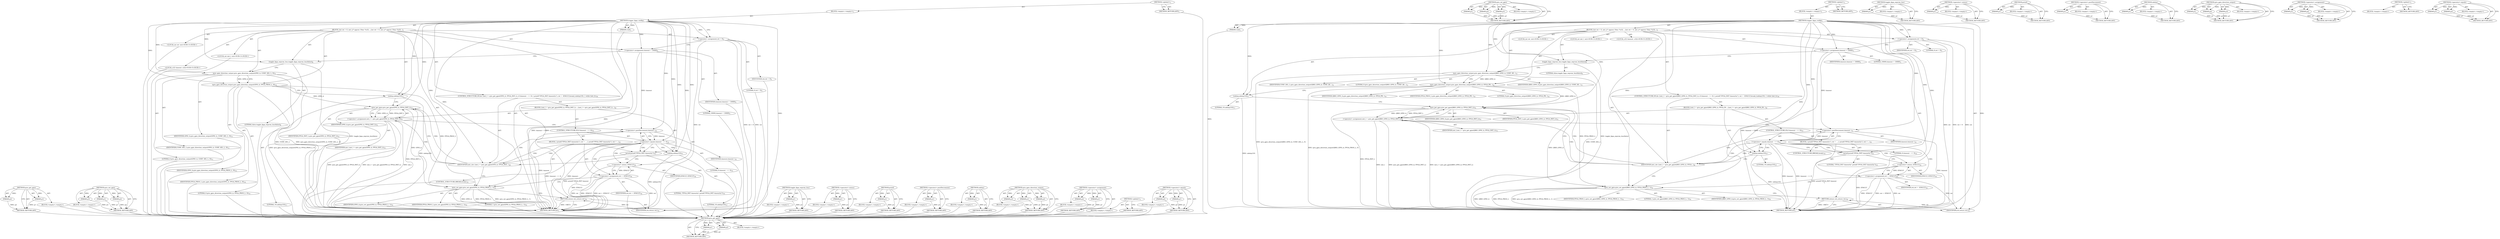 digraph "&lt;operator&gt;.equals" {
vulnerable_103 [label=<(METHOD,qrio_get_gpio)>];
vulnerable_104 [label=<(PARAM,p1)>];
vulnerable_105 [label=<(PARAM,p2)>];
vulnerable_106 [label=<(BLOCK,&lt;empty&gt;,&lt;empty&gt;)>];
vulnerable_107 [label=<(METHOD_RETURN,ANY)>];
vulnerable_125 [label=<(METHOD,qrio_set_gpio)>];
vulnerable_126 [label=<(PARAM,p1)>];
vulnerable_127 [label=<(PARAM,p2)>];
vulnerable_128 [label=<(PARAM,p3)>];
vulnerable_129 [label=<(BLOCK,&lt;empty&gt;,&lt;empty&gt;)>];
vulnerable_130 [label=<(METHOD_RETURN,ANY)>];
vulnerable_6 [label=<(METHOD,&lt;global&gt;)<SUB>1</SUB>>];
vulnerable_7 [label=<(BLOCK,&lt;empty&gt;,&lt;empty&gt;)<SUB>1</SUB>>];
vulnerable_8 [label=<(METHOD,trigger_fpga_config)<SUB>1</SUB>>];
vulnerable_9 [label=<(PARAM,void)<SUB>1</SUB>>];
vulnerable_10 [label=<(BLOCK,{
	int ret = 0, init_l;
	/* approx 10ms */
	u32...,{
	int ret = 0, init_l;
	/* approx 10ms */
	u32...)<SUB>2</SUB>>];
vulnerable_11 [label="<(LOCAL,int ret: int)<SUB>3</SUB>>"];
vulnerable_12 [label="<(LOCAL,int init_l: int)<SUB>3</SUB>>"];
vulnerable_13 [label=<(&lt;operator&gt;.assignment,ret = 0)<SUB>3</SUB>>];
vulnerable_14 [label=<(IDENTIFIER,ret,ret = 0)<SUB>3</SUB>>];
vulnerable_15 [label=<(LITERAL,0,ret = 0)<SUB>3</SUB>>];
vulnerable_16 [label="<(LOCAL,u32 timeout: u32)<SUB>5</SUB>>"];
vulnerable_17 [label=<(&lt;operator&gt;.assignment,timeout = 10000)<SUB>5</SUB>>];
vulnerable_18 [label=<(IDENTIFIER,timeout,timeout = 10000)<SUB>5</SUB>>];
vulnerable_19 [label=<(LITERAL,10000,timeout = 10000)<SUB>5</SUB>>];
vulnerable_20 [label=<(toggle_fpga_eeprom_bus,toggle_fpga_eeprom_bus(false))<SUB>8</SUB>>];
vulnerable_21 [label=<(LITERAL,false,toggle_fpga_eeprom_bus(false))<SUB>8</SUB>>];
vulnerable_22 [label=<(qrio_gpio_direction_output,qrio_gpio_direction_output(GPIO_A, CONF_SEL_L, 0))<SUB>11</SUB>>];
vulnerable_23 [label=<(IDENTIFIER,GPIO_A,qrio_gpio_direction_output(GPIO_A, CONF_SEL_L, 0))<SUB>11</SUB>>];
vulnerable_24 [label=<(IDENTIFIER,CONF_SEL_L,qrio_gpio_direction_output(GPIO_A, CONF_SEL_L, 0))<SUB>11</SUB>>];
vulnerable_25 [label=<(LITERAL,0,qrio_gpio_direction_output(GPIO_A, CONF_SEL_L, 0))<SUB>11</SUB>>];
vulnerable_26 [label=<(qrio_gpio_direction_output,qrio_gpio_direction_output(GPIO_A, FPGA_PROG_L, 0))<SUB>14</SUB>>];
vulnerable_27 [label=<(IDENTIFIER,GPIO_A,qrio_gpio_direction_output(GPIO_A, FPGA_PROG_L, 0))<SUB>14</SUB>>];
vulnerable_28 [label=<(IDENTIFIER,FPGA_PROG_L,qrio_gpio_direction_output(GPIO_A, FPGA_PROG_L, 0))<SUB>14</SUB>>];
vulnerable_29 [label=<(LITERAL,0,qrio_gpio_direction_output(GPIO_A, FPGA_PROG_L, 0))<SUB>14</SUB>>];
vulnerable_30 [label=<(udelay,udelay(10))<SUB>17</SUB>>];
vulnerable_31 [label=<(LITERAL,10,udelay(10))<SUB>17</SUB>>];
vulnerable_32 [label=<(CONTROL_STRUCTURE,DO,do {
		init_l = qrio_get_gpio(GPIO_A, FPGA_INIT_L);
 		if (timeout-- == 0) {
 			printf(&quot;FPGA_INIT timeout\n&quot;);
 			ret = -EFAULT;
			break;
		}
		udelay(10);
 	} while (init_l);)<SUB>20</SUB>>];
vulnerable_33 [label=<(BLOCK,{
		init_l = qrio_get_gpio(GPIO_A, FPGA_INIT_L)...,{
		init_l = qrio_get_gpio(GPIO_A, FPGA_INIT_L)...)<SUB>20</SUB>>];
vulnerable_34 [label=<(&lt;operator&gt;.assignment,init_l = qrio_get_gpio(GPIO_A, FPGA_INIT_L))<SUB>21</SUB>>];
vulnerable_35 [label=<(IDENTIFIER,init_l,init_l = qrio_get_gpio(GPIO_A, FPGA_INIT_L))<SUB>21</SUB>>];
vulnerable_36 [label=<(qrio_get_gpio,qrio_get_gpio(GPIO_A, FPGA_INIT_L))<SUB>21</SUB>>];
vulnerable_37 [label=<(IDENTIFIER,GPIO_A,qrio_get_gpio(GPIO_A, FPGA_INIT_L))<SUB>21</SUB>>];
vulnerable_38 [label=<(IDENTIFIER,FPGA_INIT_L,qrio_get_gpio(GPIO_A, FPGA_INIT_L))<SUB>21</SUB>>];
vulnerable_39 [label=<(CONTROL_STRUCTURE,IF,if (timeout-- == 0))<SUB>22</SUB>>];
vulnerable_40 [label=<(&lt;operator&gt;.equals,timeout-- == 0)<SUB>22</SUB>>];
vulnerable_41 [label=<(&lt;operator&gt;.postDecrement,timeout--)<SUB>22</SUB>>];
vulnerable_42 [label=<(IDENTIFIER,timeout,timeout--)<SUB>22</SUB>>];
vulnerable_43 [label=<(LITERAL,0,timeout-- == 0)<SUB>22</SUB>>];
vulnerable_44 [label=<(BLOCK,{
 			printf(&quot;FPGA_INIT timeout\n&quot;);
 			ret = ...,{
 			printf(&quot;FPGA_INIT timeout\n&quot;);
 			ret = ...)<SUB>22</SUB>>];
vulnerable_45 [label=<(printf,printf(&quot;FPGA_INIT timeout\n&quot;))<SUB>23</SUB>>];
vulnerable_46 [label=<(LITERAL,&quot;FPGA_INIT timeout\n&quot;,printf(&quot;FPGA_INIT timeout\n&quot;))<SUB>23</SUB>>];
vulnerable_47 [label=<(&lt;operator&gt;.assignment,ret = -EFAULT)<SUB>24</SUB>>];
vulnerable_48 [label=<(IDENTIFIER,ret,ret = -EFAULT)<SUB>24</SUB>>];
vulnerable_49 [label=<(&lt;operator&gt;.minus,-EFAULT)<SUB>24</SUB>>];
vulnerable_50 [label=<(IDENTIFIER,EFAULT,-EFAULT)<SUB>24</SUB>>];
vulnerable_51 [label=<(CONTROL_STRUCTURE,BREAK,break;)<SUB>25</SUB>>];
vulnerable_52 [label=<(udelay,udelay(10))<SUB>27</SUB>>];
vulnerable_53 [label=<(LITERAL,10,udelay(10))<SUB>27</SUB>>];
vulnerable_54 [label=<(IDENTIFIER,init_l,do {
		init_l = qrio_get_gpio(GPIO_A, FPGA_INIT...)<SUB>28</SUB>>];
vulnerable_55 [label=<(qrio_set_gpio,qrio_set_gpio(GPIO_A, FPGA_PROG_L, 1))<SUB>31</SUB>>];
vulnerable_56 [label=<(IDENTIFIER,GPIO_A,qrio_set_gpio(GPIO_A, FPGA_PROG_L, 1))<SUB>31</SUB>>];
vulnerable_57 [label=<(IDENTIFIER,FPGA_PROG_L,qrio_set_gpio(GPIO_A, FPGA_PROG_L, 1))<SUB>31</SUB>>];
vulnerable_58 [label=<(LITERAL,1,qrio_set_gpio(GPIO_A, FPGA_PROG_L, 1))<SUB>31</SUB>>];
vulnerable_59 [label=<(RETURN,return ret;,return ret;)<SUB>33</SUB>>];
vulnerable_60 [label=<(IDENTIFIER,ret,return ret;)<SUB>33</SUB>>];
vulnerable_61 [label=<(METHOD_RETURN,int)<SUB>1</SUB>>];
vulnerable_63 [label=<(METHOD_RETURN,ANY)<SUB>1</SUB>>];
vulnerable_89 [label=<(METHOD,toggle_fpga_eeprom_bus)>];
vulnerable_90 [label=<(PARAM,p1)>];
vulnerable_91 [label=<(BLOCK,&lt;empty&gt;,&lt;empty&gt;)>];
vulnerable_92 [label=<(METHOD_RETURN,ANY)>];
vulnerable_121 [label=<(METHOD,&lt;operator&gt;.minus)>];
vulnerable_122 [label=<(PARAM,p1)>];
vulnerable_123 [label=<(BLOCK,&lt;empty&gt;,&lt;empty&gt;)>];
vulnerable_124 [label=<(METHOD_RETURN,ANY)>];
vulnerable_117 [label=<(METHOD,printf)>];
vulnerable_118 [label=<(PARAM,p1)>];
vulnerable_119 [label=<(BLOCK,&lt;empty&gt;,&lt;empty&gt;)>];
vulnerable_120 [label=<(METHOD_RETURN,ANY)>];
vulnerable_113 [label=<(METHOD,&lt;operator&gt;.postDecrement)>];
vulnerable_114 [label=<(PARAM,p1)>];
vulnerable_115 [label=<(BLOCK,&lt;empty&gt;,&lt;empty&gt;)>];
vulnerable_116 [label=<(METHOD_RETURN,ANY)>];
vulnerable_99 [label=<(METHOD,udelay)>];
vulnerable_100 [label=<(PARAM,p1)>];
vulnerable_101 [label=<(BLOCK,&lt;empty&gt;,&lt;empty&gt;)>];
vulnerable_102 [label=<(METHOD_RETURN,ANY)>];
vulnerable_93 [label=<(METHOD,qrio_gpio_direction_output)>];
vulnerable_94 [label=<(PARAM,p1)>];
vulnerable_95 [label=<(PARAM,p2)>];
vulnerable_96 [label=<(PARAM,p3)>];
vulnerable_97 [label=<(BLOCK,&lt;empty&gt;,&lt;empty&gt;)>];
vulnerable_98 [label=<(METHOD_RETURN,ANY)>];
vulnerable_84 [label=<(METHOD,&lt;operator&gt;.assignment)>];
vulnerable_85 [label=<(PARAM,p1)>];
vulnerable_86 [label=<(PARAM,p2)>];
vulnerable_87 [label=<(BLOCK,&lt;empty&gt;,&lt;empty&gt;)>];
vulnerable_88 [label=<(METHOD_RETURN,ANY)>];
vulnerable_78 [label=<(METHOD,&lt;global&gt;)<SUB>1</SUB>>];
vulnerable_79 [label=<(BLOCK,&lt;empty&gt;,&lt;empty&gt;)>];
vulnerable_80 [label=<(METHOD_RETURN,ANY)>];
vulnerable_108 [label=<(METHOD,&lt;operator&gt;.equals)>];
vulnerable_109 [label=<(PARAM,p1)>];
vulnerable_110 [label=<(PARAM,p2)>];
vulnerable_111 [label=<(BLOCK,&lt;empty&gt;,&lt;empty&gt;)>];
vulnerable_112 [label=<(METHOD_RETURN,ANY)>];
fixed_103 [label=<(METHOD,qrio_get_gpio)>];
fixed_104 [label=<(PARAM,p1)>];
fixed_105 [label=<(PARAM,p2)>];
fixed_106 [label=<(BLOCK,&lt;empty&gt;,&lt;empty&gt;)>];
fixed_107 [label=<(METHOD_RETURN,ANY)>];
fixed_125 [label=<(METHOD,qrio_set_gpio)>];
fixed_126 [label=<(PARAM,p1)>];
fixed_127 [label=<(PARAM,p2)>];
fixed_128 [label=<(PARAM,p3)>];
fixed_129 [label=<(BLOCK,&lt;empty&gt;,&lt;empty&gt;)>];
fixed_130 [label=<(METHOD_RETURN,ANY)>];
fixed_6 [label=<(METHOD,&lt;global&gt;)<SUB>1</SUB>>];
fixed_7 [label=<(BLOCK,&lt;empty&gt;,&lt;empty&gt;)<SUB>1</SUB>>];
fixed_8 [label=<(METHOD,trigger_fpga_config)<SUB>1</SUB>>];
fixed_9 [label=<(PARAM,void)<SUB>1</SUB>>];
fixed_10 [label=<(BLOCK,{
	int ret = 0, init_l;
	/* approx 10ms */
	u32...,{
	int ret = 0, init_l;
	/* approx 10ms */
	u32...)<SUB>2</SUB>>];
fixed_11 [label="<(LOCAL,int ret: int)<SUB>3</SUB>>"];
fixed_12 [label="<(LOCAL,int init_l: int)<SUB>3</SUB>>"];
fixed_13 [label=<(&lt;operator&gt;.assignment,ret = 0)<SUB>3</SUB>>];
fixed_14 [label=<(IDENTIFIER,ret,ret = 0)<SUB>3</SUB>>];
fixed_15 [label=<(LITERAL,0,ret = 0)<SUB>3</SUB>>];
fixed_16 [label="<(LOCAL,u32 timeout: u32)<SUB>5</SUB>>"];
fixed_17 [label=<(&lt;operator&gt;.assignment,timeout = 10000)<SUB>5</SUB>>];
fixed_18 [label=<(IDENTIFIER,timeout,timeout = 10000)<SUB>5</SUB>>];
fixed_19 [label=<(LITERAL,10000,timeout = 10000)<SUB>5</SUB>>];
fixed_20 [label=<(toggle_fpga_eeprom_bus,toggle_fpga_eeprom_bus(false))<SUB>8</SUB>>];
fixed_21 [label=<(LITERAL,false,toggle_fpga_eeprom_bus(false))<SUB>8</SUB>>];
fixed_22 [label=<(qrio_gpio_direction_output,qrio_gpio_direction_output(QRIO_GPIO_A, CONF_SE...)<SUB>11</SUB>>];
fixed_23 [label=<(IDENTIFIER,QRIO_GPIO_A,qrio_gpio_direction_output(QRIO_GPIO_A, CONF_SE...)<SUB>11</SUB>>];
fixed_24 [label=<(IDENTIFIER,CONF_SEL_L,qrio_gpio_direction_output(QRIO_GPIO_A, CONF_SE...)<SUB>11</SUB>>];
fixed_25 [label=<(LITERAL,0,qrio_gpio_direction_output(QRIO_GPIO_A, CONF_SE...)<SUB>11</SUB>>];
fixed_26 [label=<(qrio_gpio_direction_output,qrio_gpio_direction_output(QRIO_GPIO_A, FPGA_PR...)<SUB>14</SUB>>];
fixed_27 [label=<(IDENTIFIER,QRIO_GPIO_A,qrio_gpio_direction_output(QRIO_GPIO_A, FPGA_PR...)<SUB>14</SUB>>];
fixed_28 [label=<(IDENTIFIER,FPGA_PROG_L,qrio_gpio_direction_output(QRIO_GPIO_A, FPGA_PR...)<SUB>14</SUB>>];
fixed_29 [label=<(LITERAL,0,qrio_gpio_direction_output(QRIO_GPIO_A, FPGA_PR...)<SUB>14</SUB>>];
fixed_30 [label=<(udelay,udelay(10))<SUB>17</SUB>>];
fixed_31 [label=<(LITERAL,10,udelay(10))<SUB>17</SUB>>];
fixed_32 [label=<(CONTROL_STRUCTURE,DO,do {
		init_l = qrio_get_gpio(QRIO_GPIO_A, FPGA_INIT_L);
 		if (timeout-- == 0) {
 			printf(&quot;FPGA_INIT timeout\n&quot;);
 			ret = -EFAULT;
			break;
		}
		udelay(10);
 	} while (init_l);)<SUB>20</SUB>>];
fixed_33 [label=<(BLOCK,{
		init_l = qrio_get_gpio(QRIO_GPIO_A, FPGA_IN...,{
		init_l = qrio_get_gpio(QRIO_GPIO_A, FPGA_IN...)<SUB>20</SUB>>];
fixed_34 [label=<(&lt;operator&gt;.assignment,init_l = qrio_get_gpio(QRIO_GPIO_A, FPGA_INIT_L))<SUB>21</SUB>>];
fixed_35 [label=<(IDENTIFIER,init_l,init_l = qrio_get_gpio(QRIO_GPIO_A, FPGA_INIT_L))<SUB>21</SUB>>];
fixed_36 [label=<(qrio_get_gpio,qrio_get_gpio(QRIO_GPIO_A, FPGA_INIT_L))<SUB>21</SUB>>];
fixed_37 [label=<(IDENTIFIER,QRIO_GPIO_A,qrio_get_gpio(QRIO_GPIO_A, FPGA_INIT_L))<SUB>21</SUB>>];
fixed_38 [label=<(IDENTIFIER,FPGA_INIT_L,qrio_get_gpio(QRIO_GPIO_A, FPGA_INIT_L))<SUB>21</SUB>>];
fixed_39 [label=<(CONTROL_STRUCTURE,IF,if (timeout-- == 0))<SUB>22</SUB>>];
fixed_40 [label=<(&lt;operator&gt;.equals,timeout-- == 0)<SUB>22</SUB>>];
fixed_41 [label=<(&lt;operator&gt;.postDecrement,timeout--)<SUB>22</SUB>>];
fixed_42 [label=<(IDENTIFIER,timeout,timeout--)<SUB>22</SUB>>];
fixed_43 [label=<(LITERAL,0,timeout-- == 0)<SUB>22</SUB>>];
fixed_44 [label=<(BLOCK,{
 			printf(&quot;FPGA_INIT timeout\n&quot;);
 			ret = ...,{
 			printf(&quot;FPGA_INIT timeout\n&quot;);
 			ret = ...)<SUB>22</SUB>>];
fixed_45 [label=<(printf,printf(&quot;FPGA_INIT timeout\n&quot;))<SUB>23</SUB>>];
fixed_46 [label=<(LITERAL,&quot;FPGA_INIT timeout\n&quot;,printf(&quot;FPGA_INIT timeout\n&quot;))<SUB>23</SUB>>];
fixed_47 [label=<(&lt;operator&gt;.assignment,ret = -EFAULT)<SUB>24</SUB>>];
fixed_48 [label=<(IDENTIFIER,ret,ret = -EFAULT)<SUB>24</SUB>>];
fixed_49 [label=<(&lt;operator&gt;.minus,-EFAULT)<SUB>24</SUB>>];
fixed_50 [label=<(IDENTIFIER,EFAULT,-EFAULT)<SUB>24</SUB>>];
fixed_51 [label=<(CONTROL_STRUCTURE,BREAK,break;)<SUB>25</SUB>>];
fixed_52 [label=<(udelay,udelay(10))<SUB>27</SUB>>];
fixed_53 [label=<(LITERAL,10,udelay(10))<SUB>27</SUB>>];
fixed_54 [label=<(IDENTIFIER,init_l,do {
		init_l = qrio_get_gpio(QRIO_GPIO_A, FPGA...)<SUB>28</SUB>>];
fixed_55 [label=<(qrio_set_gpio,qrio_set_gpio(QRIO_GPIO_A, FPGA_PROG_L, 1))<SUB>31</SUB>>];
fixed_56 [label=<(IDENTIFIER,QRIO_GPIO_A,qrio_set_gpio(QRIO_GPIO_A, FPGA_PROG_L, 1))<SUB>31</SUB>>];
fixed_57 [label=<(IDENTIFIER,FPGA_PROG_L,qrio_set_gpio(QRIO_GPIO_A, FPGA_PROG_L, 1))<SUB>31</SUB>>];
fixed_58 [label=<(LITERAL,1,qrio_set_gpio(QRIO_GPIO_A, FPGA_PROG_L, 1))<SUB>31</SUB>>];
fixed_59 [label=<(RETURN,return ret;,return ret;)<SUB>33</SUB>>];
fixed_60 [label=<(IDENTIFIER,ret,return ret;)<SUB>33</SUB>>];
fixed_61 [label=<(METHOD_RETURN,int)<SUB>1</SUB>>];
fixed_63 [label=<(METHOD_RETURN,ANY)<SUB>1</SUB>>];
fixed_89 [label=<(METHOD,toggle_fpga_eeprom_bus)>];
fixed_90 [label=<(PARAM,p1)>];
fixed_91 [label=<(BLOCK,&lt;empty&gt;,&lt;empty&gt;)>];
fixed_92 [label=<(METHOD_RETURN,ANY)>];
fixed_121 [label=<(METHOD,&lt;operator&gt;.minus)>];
fixed_122 [label=<(PARAM,p1)>];
fixed_123 [label=<(BLOCK,&lt;empty&gt;,&lt;empty&gt;)>];
fixed_124 [label=<(METHOD_RETURN,ANY)>];
fixed_117 [label=<(METHOD,printf)>];
fixed_118 [label=<(PARAM,p1)>];
fixed_119 [label=<(BLOCK,&lt;empty&gt;,&lt;empty&gt;)>];
fixed_120 [label=<(METHOD_RETURN,ANY)>];
fixed_113 [label=<(METHOD,&lt;operator&gt;.postDecrement)>];
fixed_114 [label=<(PARAM,p1)>];
fixed_115 [label=<(BLOCK,&lt;empty&gt;,&lt;empty&gt;)>];
fixed_116 [label=<(METHOD_RETURN,ANY)>];
fixed_99 [label=<(METHOD,udelay)>];
fixed_100 [label=<(PARAM,p1)>];
fixed_101 [label=<(BLOCK,&lt;empty&gt;,&lt;empty&gt;)>];
fixed_102 [label=<(METHOD_RETURN,ANY)>];
fixed_93 [label=<(METHOD,qrio_gpio_direction_output)>];
fixed_94 [label=<(PARAM,p1)>];
fixed_95 [label=<(PARAM,p2)>];
fixed_96 [label=<(PARAM,p3)>];
fixed_97 [label=<(BLOCK,&lt;empty&gt;,&lt;empty&gt;)>];
fixed_98 [label=<(METHOD_RETURN,ANY)>];
fixed_84 [label=<(METHOD,&lt;operator&gt;.assignment)>];
fixed_85 [label=<(PARAM,p1)>];
fixed_86 [label=<(PARAM,p2)>];
fixed_87 [label=<(BLOCK,&lt;empty&gt;,&lt;empty&gt;)>];
fixed_88 [label=<(METHOD_RETURN,ANY)>];
fixed_78 [label=<(METHOD,&lt;global&gt;)<SUB>1</SUB>>];
fixed_79 [label=<(BLOCK,&lt;empty&gt;,&lt;empty&gt;)>];
fixed_80 [label=<(METHOD_RETURN,ANY)>];
fixed_108 [label=<(METHOD,&lt;operator&gt;.equals)>];
fixed_109 [label=<(PARAM,p1)>];
fixed_110 [label=<(PARAM,p2)>];
fixed_111 [label=<(BLOCK,&lt;empty&gt;,&lt;empty&gt;)>];
fixed_112 [label=<(METHOD_RETURN,ANY)>];
vulnerable_103 -> vulnerable_104  [key=0, label="AST: "];
vulnerable_103 -> vulnerable_104  [key=1, label="DDG: "];
vulnerable_103 -> vulnerable_106  [key=0, label="AST: "];
vulnerable_103 -> vulnerable_105  [key=0, label="AST: "];
vulnerable_103 -> vulnerable_105  [key=1, label="DDG: "];
vulnerable_103 -> vulnerable_107  [key=0, label="AST: "];
vulnerable_103 -> vulnerable_107  [key=1, label="CFG: "];
vulnerable_104 -> vulnerable_107  [key=0, label="DDG: p1"];
vulnerable_105 -> vulnerable_107  [key=0, label="DDG: p2"];
vulnerable_106 -> fixed_103  [key=0];
vulnerable_107 -> fixed_103  [key=0];
vulnerable_125 -> vulnerable_126  [key=0, label="AST: "];
vulnerable_125 -> vulnerable_126  [key=1, label="DDG: "];
vulnerable_125 -> vulnerable_129  [key=0, label="AST: "];
vulnerable_125 -> vulnerable_127  [key=0, label="AST: "];
vulnerable_125 -> vulnerable_127  [key=1, label="DDG: "];
vulnerable_125 -> vulnerable_130  [key=0, label="AST: "];
vulnerable_125 -> vulnerable_130  [key=1, label="CFG: "];
vulnerable_125 -> vulnerable_128  [key=0, label="AST: "];
vulnerable_125 -> vulnerable_128  [key=1, label="DDG: "];
vulnerable_126 -> vulnerable_130  [key=0, label="DDG: p1"];
vulnerable_127 -> vulnerable_130  [key=0, label="DDG: p2"];
vulnerable_128 -> vulnerable_130  [key=0, label="DDG: p3"];
vulnerable_129 -> fixed_103  [key=0];
vulnerable_130 -> fixed_103  [key=0];
vulnerable_6 -> vulnerable_7  [key=0, label="AST: "];
vulnerable_6 -> vulnerable_63  [key=0, label="AST: "];
vulnerable_6 -> vulnerable_63  [key=1, label="CFG: "];
vulnerable_7 -> vulnerable_8  [key=0, label="AST: "];
vulnerable_8 -> vulnerable_9  [key=0, label="AST: "];
vulnerable_8 -> vulnerable_9  [key=1, label="DDG: "];
vulnerable_8 -> vulnerable_10  [key=0, label="AST: "];
vulnerable_8 -> vulnerable_61  [key=0, label="AST: "];
vulnerable_8 -> vulnerable_13  [key=0, label="CFG: "];
vulnerable_8 -> vulnerable_13  [key=1, label="DDG: "];
vulnerable_8 -> vulnerable_17  [key=0, label="DDG: "];
vulnerable_8 -> vulnerable_20  [key=0, label="DDG: "];
vulnerable_8 -> vulnerable_22  [key=0, label="DDG: "];
vulnerable_8 -> vulnerable_26  [key=0, label="DDG: "];
vulnerable_8 -> vulnerable_30  [key=0, label="DDG: "];
vulnerable_8 -> vulnerable_54  [key=0, label="DDG: "];
vulnerable_8 -> vulnerable_55  [key=0, label="DDG: "];
vulnerable_8 -> vulnerable_60  [key=0, label="DDG: "];
vulnerable_8 -> vulnerable_52  [key=0, label="DDG: "];
vulnerable_8 -> vulnerable_36  [key=0, label="DDG: "];
vulnerable_8 -> vulnerable_40  [key=0, label="DDG: "];
vulnerable_8 -> vulnerable_41  [key=0, label="DDG: "];
vulnerable_8 -> vulnerable_45  [key=0, label="DDG: "];
vulnerable_8 -> vulnerable_49  [key=0, label="DDG: "];
vulnerable_9 -> vulnerable_61  [key=0, label="DDG: "];
vulnerable_10 -> vulnerable_11  [key=0, label="AST: "];
vulnerable_10 -> vulnerable_12  [key=0, label="AST: "];
vulnerable_10 -> vulnerable_13  [key=0, label="AST: "];
vulnerable_10 -> vulnerable_16  [key=0, label="AST: "];
vulnerable_10 -> vulnerable_17  [key=0, label="AST: "];
vulnerable_10 -> vulnerable_20  [key=0, label="AST: "];
vulnerable_10 -> vulnerable_22  [key=0, label="AST: "];
vulnerable_10 -> vulnerable_26  [key=0, label="AST: "];
vulnerable_10 -> vulnerable_30  [key=0, label="AST: "];
vulnerable_10 -> vulnerable_32  [key=0, label="AST: "];
vulnerable_10 -> vulnerable_55  [key=0, label="AST: "];
vulnerable_10 -> vulnerable_59  [key=0, label="AST: "];
vulnerable_11 -> fixed_103  [key=0];
vulnerable_12 -> fixed_103  [key=0];
vulnerable_13 -> vulnerable_14  [key=0, label="AST: "];
vulnerable_13 -> vulnerable_15  [key=0, label="AST: "];
vulnerable_13 -> vulnerable_17  [key=0, label="CFG: "];
vulnerable_13 -> vulnerable_61  [key=0, label="DDG: ret"];
vulnerable_13 -> vulnerable_61  [key=1, label="DDG: ret = 0"];
vulnerable_13 -> vulnerable_60  [key=0, label="DDG: ret"];
vulnerable_14 -> fixed_103  [key=0];
vulnerable_15 -> fixed_103  [key=0];
vulnerable_16 -> fixed_103  [key=0];
vulnerable_17 -> vulnerable_18  [key=0, label="AST: "];
vulnerable_17 -> vulnerable_19  [key=0, label="AST: "];
vulnerable_17 -> vulnerable_20  [key=0, label="CFG: "];
vulnerable_17 -> vulnerable_61  [key=0, label="DDG: timeout = 10000"];
vulnerable_17 -> vulnerable_41  [key=0, label="DDG: timeout"];
vulnerable_18 -> fixed_103  [key=0];
vulnerable_19 -> fixed_103  [key=0];
vulnerable_20 -> vulnerable_21  [key=0, label="AST: "];
vulnerable_20 -> vulnerable_22  [key=0, label="CFG: "];
vulnerable_20 -> vulnerable_61  [key=0, label="DDG: toggle_fpga_eeprom_bus(false)"];
vulnerable_21 -> fixed_103  [key=0];
vulnerable_22 -> vulnerable_23  [key=0, label="AST: "];
vulnerable_22 -> vulnerable_24  [key=0, label="AST: "];
vulnerable_22 -> vulnerable_25  [key=0, label="AST: "];
vulnerable_22 -> vulnerable_26  [key=0, label="CFG: "];
vulnerable_22 -> vulnerable_26  [key=1, label="DDG: GPIO_A"];
vulnerable_22 -> vulnerable_61  [key=0, label="DDG: qrio_gpio_direction_output(GPIO_A, CONF_SEL_L, 0)"];
vulnerable_22 -> vulnerable_61  [key=1, label="DDG: CONF_SEL_L"];
vulnerable_23 -> fixed_103  [key=0];
vulnerable_24 -> fixed_103  [key=0];
vulnerable_25 -> fixed_103  [key=0];
vulnerable_26 -> vulnerable_27  [key=0, label="AST: "];
vulnerable_26 -> vulnerable_28  [key=0, label="AST: "];
vulnerable_26 -> vulnerable_29  [key=0, label="AST: "];
vulnerable_26 -> vulnerable_30  [key=0, label="CFG: "];
vulnerable_26 -> vulnerable_61  [key=0, label="DDG: qrio_gpio_direction_output(GPIO_A, FPGA_PROG_L, 0)"];
vulnerable_26 -> vulnerable_55  [key=0, label="DDG: FPGA_PROG_L"];
vulnerable_26 -> vulnerable_36  [key=0, label="DDG: GPIO_A"];
vulnerable_27 -> fixed_103  [key=0];
vulnerable_28 -> fixed_103  [key=0];
vulnerable_29 -> fixed_103  [key=0];
vulnerable_30 -> vulnerable_31  [key=0, label="AST: "];
vulnerable_30 -> vulnerable_36  [key=0, label="CFG: "];
vulnerable_30 -> vulnerable_61  [key=0, label="DDG: udelay(10)"];
vulnerable_31 -> fixed_103  [key=0];
vulnerable_32 -> vulnerable_33  [key=0, label="AST: "];
vulnerable_32 -> vulnerable_54  [key=0, label="AST: "];
vulnerable_33 -> vulnerable_34  [key=0, label="AST: "];
vulnerable_33 -> vulnerable_39  [key=0, label="AST: "];
vulnerable_33 -> vulnerable_52  [key=0, label="AST: "];
vulnerable_34 -> vulnerable_35  [key=0, label="AST: "];
vulnerable_34 -> vulnerable_36  [key=0, label="AST: "];
vulnerable_34 -> vulnerable_41  [key=0, label="CFG: "];
vulnerable_34 -> vulnerable_61  [key=0, label="DDG: init_l"];
vulnerable_34 -> vulnerable_61  [key=1, label="DDG: qrio_get_gpio(GPIO_A, FPGA_INIT_L)"];
vulnerable_34 -> vulnerable_61  [key=2, label="DDG: init_l = qrio_get_gpio(GPIO_A, FPGA_INIT_L)"];
vulnerable_35 -> fixed_103  [key=0];
vulnerable_36 -> vulnerable_37  [key=0, label="AST: "];
vulnerable_36 -> vulnerable_38  [key=0, label="AST: "];
vulnerable_36 -> vulnerable_34  [key=0, label="CFG: "];
vulnerable_36 -> vulnerable_34  [key=1, label="DDG: GPIO_A"];
vulnerable_36 -> vulnerable_34  [key=2, label="DDG: FPGA_INIT_L"];
vulnerable_36 -> vulnerable_61  [key=0, label="DDG: FPGA_INIT_L"];
vulnerable_36 -> vulnerable_55  [key=0, label="DDG: GPIO_A"];
vulnerable_37 -> fixed_103  [key=0];
vulnerable_38 -> fixed_103  [key=0];
vulnerable_39 -> vulnerable_40  [key=0, label="AST: "];
vulnerable_39 -> vulnerable_44  [key=0, label="AST: "];
vulnerable_40 -> vulnerable_41  [key=0, label="AST: "];
vulnerable_40 -> vulnerable_43  [key=0, label="AST: "];
vulnerable_40 -> vulnerable_45  [key=0, label="CFG: "];
vulnerable_40 -> vulnerable_45  [key=1, label="CDG: "];
vulnerable_40 -> vulnerable_52  [key=0, label="CFG: "];
vulnerable_40 -> vulnerable_52  [key=1, label="CDG: "];
vulnerable_40 -> vulnerable_61  [key=0, label="DDG: timeout--"];
vulnerable_40 -> vulnerable_61  [key=1, label="DDG: timeout-- == 0"];
vulnerable_40 -> vulnerable_47  [key=0, label="CDG: "];
vulnerable_40 -> vulnerable_49  [key=0, label="CDG: "];
vulnerable_40 -> vulnerable_54  [key=0, label="CDG: "];
vulnerable_41 -> vulnerable_42  [key=0, label="AST: "];
vulnerable_41 -> vulnerable_40  [key=0, label="CFG: "];
vulnerable_41 -> vulnerable_40  [key=1, label="DDG: timeout"];
vulnerable_41 -> vulnerable_61  [key=0, label="DDG: timeout"];
vulnerable_42 -> fixed_103  [key=0];
vulnerable_43 -> fixed_103  [key=0];
vulnerable_44 -> vulnerable_45  [key=0, label="AST: "];
vulnerable_44 -> vulnerable_47  [key=0, label="AST: "];
vulnerable_44 -> vulnerable_51  [key=0, label="AST: "];
vulnerable_45 -> vulnerable_46  [key=0, label="AST: "];
vulnerable_45 -> vulnerable_49  [key=0, label="CFG: "];
vulnerable_45 -> vulnerable_61  [key=0, label="DDG: printf(&quot;FPGA_INIT timeout\n&quot;)"];
vulnerable_46 -> fixed_103  [key=0];
vulnerable_47 -> vulnerable_48  [key=0, label="AST: "];
vulnerable_47 -> vulnerable_49  [key=0, label="AST: "];
vulnerable_47 -> vulnerable_55  [key=0, label="CFG: "];
vulnerable_47 -> vulnerable_61  [key=0, label="DDG: ret"];
vulnerable_47 -> vulnerable_61  [key=1, label="DDG: -EFAULT"];
vulnerable_47 -> vulnerable_61  [key=2, label="DDG: ret = -EFAULT"];
vulnerable_47 -> vulnerable_60  [key=0, label="DDG: ret"];
vulnerable_48 -> fixed_103  [key=0];
vulnerable_49 -> vulnerable_50  [key=0, label="AST: "];
vulnerable_49 -> vulnerable_47  [key=0, label="CFG: "];
vulnerable_49 -> vulnerable_47  [key=1, label="DDG: EFAULT"];
vulnerable_49 -> vulnerable_61  [key=0, label="DDG: EFAULT"];
vulnerable_50 -> fixed_103  [key=0];
vulnerable_51 -> fixed_103  [key=0];
vulnerable_52 -> vulnerable_53  [key=0, label="AST: "];
vulnerable_52 -> vulnerable_54  [key=0, label="CFG: "];
vulnerable_52 -> vulnerable_61  [key=0, label="DDG: udelay(10)"];
vulnerable_53 -> fixed_103  [key=0];
vulnerable_54 -> vulnerable_36  [key=0, label="CFG: "];
vulnerable_54 -> vulnerable_36  [key=1, label="CDG: "];
vulnerable_54 -> vulnerable_55  [key=0, label="CFG: "];
vulnerable_54 -> vulnerable_40  [key=0, label="CDG: "];
vulnerable_54 -> vulnerable_34  [key=0, label="CDG: "];
vulnerable_54 -> vulnerable_41  [key=0, label="CDG: "];
vulnerable_55 -> vulnerable_56  [key=0, label="AST: "];
vulnerable_55 -> vulnerable_57  [key=0, label="AST: "];
vulnerable_55 -> vulnerable_58  [key=0, label="AST: "];
vulnerable_55 -> vulnerable_59  [key=0, label="CFG: "];
vulnerable_55 -> vulnerable_61  [key=0, label="DDG: GPIO_A"];
vulnerable_55 -> vulnerable_61  [key=1, label="DDG: FPGA_PROG_L"];
vulnerable_55 -> vulnerable_61  [key=2, label="DDG: qrio_set_gpio(GPIO_A, FPGA_PROG_L, 1)"];
vulnerable_56 -> fixed_103  [key=0];
vulnerable_57 -> fixed_103  [key=0];
vulnerable_58 -> fixed_103  [key=0];
vulnerable_59 -> vulnerable_60  [key=0, label="AST: "];
vulnerable_59 -> vulnerable_61  [key=0, label="CFG: "];
vulnerable_59 -> vulnerable_61  [key=1, label="DDG: &lt;RET&gt;"];
vulnerable_60 -> vulnerable_59  [key=0, label="DDG: ret"];
vulnerable_61 -> fixed_103  [key=0];
vulnerable_63 -> fixed_103  [key=0];
vulnerable_89 -> vulnerable_90  [key=0, label="AST: "];
vulnerable_89 -> vulnerable_90  [key=1, label="DDG: "];
vulnerable_89 -> vulnerable_91  [key=0, label="AST: "];
vulnerable_89 -> vulnerable_92  [key=0, label="AST: "];
vulnerable_89 -> vulnerable_92  [key=1, label="CFG: "];
vulnerable_90 -> vulnerable_92  [key=0, label="DDG: p1"];
vulnerable_91 -> fixed_103  [key=0];
vulnerable_92 -> fixed_103  [key=0];
vulnerable_121 -> vulnerable_122  [key=0, label="AST: "];
vulnerable_121 -> vulnerable_122  [key=1, label="DDG: "];
vulnerable_121 -> vulnerable_123  [key=0, label="AST: "];
vulnerable_121 -> vulnerable_124  [key=0, label="AST: "];
vulnerable_121 -> vulnerable_124  [key=1, label="CFG: "];
vulnerable_122 -> vulnerable_124  [key=0, label="DDG: p1"];
vulnerable_123 -> fixed_103  [key=0];
vulnerable_124 -> fixed_103  [key=0];
vulnerable_117 -> vulnerable_118  [key=0, label="AST: "];
vulnerable_117 -> vulnerable_118  [key=1, label="DDG: "];
vulnerable_117 -> vulnerable_119  [key=0, label="AST: "];
vulnerable_117 -> vulnerable_120  [key=0, label="AST: "];
vulnerable_117 -> vulnerable_120  [key=1, label="CFG: "];
vulnerable_118 -> vulnerable_120  [key=0, label="DDG: p1"];
vulnerable_119 -> fixed_103  [key=0];
vulnerable_120 -> fixed_103  [key=0];
vulnerable_113 -> vulnerable_114  [key=0, label="AST: "];
vulnerable_113 -> vulnerable_114  [key=1, label="DDG: "];
vulnerable_113 -> vulnerable_115  [key=0, label="AST: "];
vulnerable_113 -> vulnerable_116  [key=0, label="AST: "];
vulnerable_113 -> vulnerable_116  [key=1, label="CFG: "];
vulnerable_114 -> vulnerable_116  [key=0, label="DDG: p1"];
vulnerable_115 -> fixed_103  [key=0];
vulnerable_116 -> fixed_103  [key=0];
vulnerable_99 -> vulnerable_100  [key=0, label="AST: "];
vulnerable_99 -> vulnerable_100  [key=1, label="DDG: "];
vulnerable_99 -> vulnerable_101  [key=0, label="AST: "];
vulnerable_99 -> vulnerable_102  [key=0, label="AST: "];
vulnerable_99 -> vulnerable_102  [key=1, label="CFG: "];
vulnerable_100 -> vulnerable_102  [key=0, label="DDG: p1"];
vulnerable_101 -> fixed_103  [key=0];
vulnerable_102 -> fixed_103  [key=0];
vulnerable_93 -> vulnerable_94  [key=0, label="AST: "];
vulnerable_93 -> vulnerable_94  [key=1, label="DDG: "];
vulnerable_93 -> vulnerable_97  [key=0, label="AST: "];
vulnerable_93 -> vulnerable_95  [key=0, label="AST: "];
vulnerable_93 -> vulnerable_95  [key=1, label="DDG: "];
vulnerable_93 -> vulnerable_98  [key=0, label="AST: "];
vulnerable_93 -> vulnerable_98  [key=1, label="CFG: "];
vulnerable_93 -> vulnerable_96  [key=0, label="AST: "];
vulnerable_93 -> vulnerable_96  [key=1, label="DDG: "];
vulnerable_94 -> vulnerable_98  [key=0, label="DDG: p1"];
vulnerable_95 -> vulnerable_98  [key=0, label="DDG: p2"];
vulnerable_96 -> vulnerable_98  [key=0, label="DDG: p3"];
vulnerable_97 -> fixed_103  [key=0];
vulnerable_98 -> fixed_103  [key=0];
vulnerable_84 -> vulnerable_85  [key=0, label="AST: "];
vulnerable_84 -> vulnerable_85  [key=1, label="DDG: "];
vulnerable_84 -> vulnerable_87  [key=0, label="AST: "];
vulnerable_84 -> vulnerable_86  [key=0, label="AST: "];
vulnerable_84 -> vulnerable_86  [key=1, label="DDG: "];
vulnerable_84 -> vulnerable_88  [key=0, label="AST: "];
vulnerable_84 -> vulnerable_88  [key=1, label="CFG: "];
vulnerable_85 -> vulnerable_88  [key=0, label="DDG: p1"];
vulnerable_86 -> vulnerable_88  [key=0, label="DDG: p2"];
vulnerable_87 -> fixed_103  [key=0];
vulnerable_88 -> fixed_103  [key=0];
vulnerable_78 -> vulnerable_79  [key=0, label="AST: "];
vulnerable_78 -> vulnerable_80  [key=0, label="AST: "];
vulnerable_78 -> vulnerable_80  [key=1, label="CFG: "];
vulnerable_79 -> fixed_103  [key=0];
vulnerable_80 -> fixed_103  [key=0];
vulnerable_108 -> vulnerable_109  [key=0, label="AST: "];
vulnerable_108 -> vulnerable_109  [key=1, label="DDG: "];
vulnerable_108 -> vulnerable_111  [key=0, label="AST: "];
vulnerable_108 -> vulnerable_110  [key=0, label="AST: "];
vulnerable_108 -> vulnerable_110  [key=1, label="DDG: "];
vulnerable_108 -> vulnerable_112  [key=0, label="AST: "];
vulnerable_108 -> vulnerable_112  [key=1, label="CFG: "];
vulnerable_109 -> vulnerable_112  [key=0, label="DDG: p1"];
vulnerable_110 -> vulnerable_112  [key=0, label="DDG: p2"];
vulnerable_111 -> fixed_103  [key=0];
vulnerable_112 -> fixed_103  [key=0];
fixed_103 -> fixed_104  [key=0, label="AST: "];
fixed_103 -> fixed_104  [key=1, label="DDG: "];
fixed_103 -> fixed_106  [key=0, label="AST: "];
fixed_103 -> fixed_105  [key=0, label="AST: "];
fixed_103 -> fixed_105  [key=1, label="DDG: "];
fixed_103 -> fixed_107  [key=0, label="AST: "];
fixed_103 -> fixed_107  [key=1, label="CFG: "];
fixed_104 -> fixed_107  [key=0, label="DDG: p1"];
fixed_105 -> fixed_107  [key=0, label="DDG: p2"];
fixed_125 -> fixed_126  [key=0, label="AST: "];
fixed_125 -> fixed_126  [key=1, label="DDG: "];
fixed_125 -> fixed_129  [key=0, label="AST: "];
fixed_125 -> fixed_127  [key=0, label="AST: "];
fixed_125 -> fixed_127  [key=1, label="DDG: "];
fixed_125 -> fixed_130  [key=0, label="AST: "];
fixed_125 -> fixed_130  [key=1, label="CFG: "];
fixed_125 -> fixed_128  [key=0, label="AST: "];
fixed_125 -> fixed_128  [key=1, label="DDG: "];
fixed_126 -> fixed_130  [key=0, label="DDG: p1"];
fixed_127 -> fixed_130  [key=0, label="DDG: p2"];
fixed_128 -> fixed_130  [key=0, label="DDG: p3"];
fixed_6 -> fixed_7  [key=0, label="AST: "];
fixed_6 -> fixed_63  [key=0, label="AST: "];
fixed_6 -> fixed_63  [key=1, label="CFG: "];
fixed_7 -> fixed_8  [key=0, label="AST: "];
fixed_8 -> fixed_9  [key=0, label="AST: "];
fixed_8 -> fixed_9  [key=1, label="DDG: "];
fixed_8 -> fixed_10  [key=0, label="AST: "];
fixed_8 -> fixed_61  [key=0, label="AST: "];
fixed_8 -> fixed_13  [key=0, label="CFG: "];
fixed_8 -> fixed_13  [key=1, label="DDG: "];
fixed_8 -> fixed_17  [key=0, label="DDG: "];
fixed_8 -> fixed_20  [key=0, label="DDG: "];
fixed_8 -> fixed_22  [key=0, label="DDG: "];
fixed_8 -> fixed_26  [key=0, label="DDG: "];
fixed_8 -> fixed_30  [key=0, label="DDG: "];
fixed_8 -> fixed_54  [key=0, label="DDG: "];
fixed_8 -> fixed_55  [key=0, label="DDG: "];
fixed_8 -> fixed_60  [key=0, label="DDG: "];
fixed_8 -> fixed_52  [key=0, label="DDG: "];
fixed_8 -> fixed_36  [key=0, label="DDG: "];
fixed_8 -> fixed_40  [key=0, label="DDG: "];
fixed_8 -> fixed_41  [key=0, label="DDG: "];
fixed_8 -> fixed_45  [key=0, label="DDG: "];
fixed_8 -> fixed_49  [key=0, label="DDG: "];
fixed_9 -> fixed_61  [key=0, label="DDG: "];
fixed_10 -> fixed_11  [key=0, label="AST: "];
fixed_10 -> fixed_12  [key=0, label="AST: "];
fixed_10 -> fixed_13  [key=0, label="AST: "];
fixed_10 -> fixed_16  [key=0, label="AST: "];
fixed_10 -> fixed_17  [key=0, label="AST: "];
fixed_10 -> fixed_20  [key=0, label="AST: "];
fixed_10 -> fixed_22  [key=0, label="AST: "];
fixed_10 -> fixed_26  [key=0, label="AST: "];
fixed_10 -> fixed_30  [key=0, label="AST: "];
fixed_10 -> fixed_32  [key=0, label="AST: "];
fixed_10 -> fixed_55  [key=0, label="AST: "];
fixed_10 -> fixed_59  [key=0, label="AST: "];
fixed_13 -> fixed_14  [key=0, label="AST: "];
fixed_13 -> fixed_15  [key=0, label="AST: "];
fixed_13 -> fixed_17  [key=0, label="CFG: "];
fixed_13 -> fixed_61  [key=0, label="DDG: ret"];
fixed_13 -> fixed_61  [key=1, label="DDG: ret = 0"];
fixed_13 -> fixed_60  [key=0, label="DDG: ret"];
fixed_17 -> fixed_18  [key=0, label="AST: "];
fixed_17 -> fixed_19  [key=0, label="AST: "];
fixed_17 -> fixed_20  [key=0, label="CFG: "];
fixed_17 -> fixed_61  [key=0, label="DDG: timeout = 10000"];
fixed_17 -> fixed_41  [key=0, label="DDG: timeout"];
fixed_20 -> fixed_21  [key=0, label="AST: "];
fixed_20 -> fixed_22  [key=0, label="CFG: "];
fixed_20 -> fixed_61  [key=0, label="DDG: toggle_fpga_eeprom_bus(false)"];
fixed_22 -> fixed_23  [key=0, label="AST: "];
fixed_22 -> fixed_24  [key=0, label="AST: "];
fixed_22 -> fixed_25  [key=0, label="AST: "];
fixed_22 -> fixed_26  [key=0, label="CFG: "];
fixed_22 -> fixed_26  [key=1, label="DDG: QRIO_GPIO_A"];
fixed_22 -> fixed_61  [key=0, label="DDG: qrio_gpio_direction_output(QRIO_GPIO_A, CONF_SEL_L, 0)"];
fixed_22 -> fixed_61  [key=1, label="DDG: CONF_SEL_L"];
fixed_26 -> fixed_27  [key=0, label="AST: "];
fixed_26 -> fixed_28  [key=0, label="AST: "];
fixed_26 -> fixed_29  [key=0, label="AST: "];
fixed_26 -> fixed_30  [key=0, label="CFG: "];
fixed_26 -> fixed_61  [key=0, label="DDG: qrio_gpio_direction_output(QRIO_GPIO_A, FPGA_PROG_L, 0)"];
fixed_26 -> fixed_55  [key=0, label="DDG: FPGA_PROG_L"];
fixed_26 -> fixed_36  [key=0, label="DDG: QRIO_GPIO_A"];
fixed_30 -> fixed_31  [key=0, label="AST: "];
fixed_30 -> fixed_36  [key=0, label="CFG: "];
fixed_30 -> fixed_61  [key=0, label="DDG: udelay(10)"];
fixed_32 -> fixed_33  [key=0, label="AST: "];
fixed_32 -> fixed_54  [key=0, label="AST: "];
fixed_33 -> fixed_34  [key=0, label="AST: "];
fixed_33 -> fixed_39  [key=0, label="AST: "];
fixed_33 -> fixed_52  [key=0, label="AST: "];
fixed_34 -> fixed_35  [key=0, label="AST: "];
fixed_34 -> fixed_36  [key=0, label="AST: "];
fixed_34 -> fixed_41  [key=0, label="CFG: "];
fixed_34 -> fixed_61  [key=0, label="DDG: init_l"];
fixed_34 -> fixed_61  [key=1, label="DDG: qrio_get_gpio(QRIO_GPIO_A, FPGA_INIT_L)"];
fixed_34 -> fixed_61  [key=2, label="DDG: init_l = qrio_get_gpio(QRIO_GPIO_A, FPGA_INIT_L)"];
fixed_36 -> fixed_37  [key=0, label="AST: "];
fixed_36 -> fixed_38  [key=0, label="AST: "];
fixed_36 -> fixed_34  [key=0, label="CFG: "];
fixed_36 -> fixed_34  [key=1, label="DDG: QRIO_GPIO_A"];
fixed_36 -> fixed_34  [key=2, label="DDG: FPGA_INIT_L"];
fixed_36 -> fixed_61  [key=0, label="DDG: FPGA_INIT_L"];
fixed_36 -> fixed_55  [key=0, label="DDG: QRIO_GPIO_A"];
fixed_39 -> fixed_40  [key=0, label="AST: "];
fixed_39 -> fixed_44  [key=0, label="AST: "];
fixed_40 -> fixed_41  [key=0, label="AST: "];
fixed_40 -> fixed_43  [key=0, label="AST: "];
fixed_40 -> fixed_45  [key=0, label="CFG: "];
fixed_40 -> fixed_45  [key=1, label="CDG: "];
fixed_40 -> fixed_52  [key=0, label="CFG: "];
fixed_40 -> fixed_52  [key=1, label="CDG: "];
fixed_40 -> fixed_61  [key=0, label="DDG: timeout--"];
fixed_40 -> fixed_61  [key=1, label="DDG: timeout-- == 0"];
fixed_40 -> fixed_47  [key=0, label="CDG: "];
fixed_40 -> fixed_49  [key=0, label="CDG: "];
fixed_40 -> fixed_54  [key=0, label="CDG: "];
fixed_41 -> fixed_42  [key=0, label="AST: "];
fixed_41 -> fixed_40  [key=0, label="CFG: "];
fixed_41 -> fixed_40  [key=1, label="DDG: timeout"];
fixed_41 -> fixed_61  [key=0, label="DDG: timeout"];
fixed_44 -> fixed_45  [key=0, label="AST: "];
fixed_44 -> fixed_47  [key=0, label="AST: "];
fixed_44 -> fixed_51  [key=0, label="AST: "];
fixed_45 -> fixed_46  [key=0, label="AST: "];
fixed_45 -> fixed_49  [key=0, label="CFG: "];
fixed_45 -> fixed_61  [key=0, label="DDG: printf(&quot;FPGA_INIT timeout\n&quot;)"];
fixed_47 -> fixed_48  [key=0, label="AST: "];
fixed_47 -> fixed_49  [key=0, label="AST: "];
fixed_47 -> fixed_55  [key=0, label="CFG: "];
fixed_47 -> fixed_61  [key=0, label="DDG: ret"];
fixed_47 -> fixed_61  [key=1, label="DDG: -EFAULT"];
fixed_47 -> fixed_61  [key=2, label="DDG: ret = -EFAULT"];
fixed_47 -> fixed_60  [key=0, label="DDG: ret"];
fixed_49 -> fixed_50  [key=0, label="AST: "];
fixed_49 -> fixed_47  [key=0, label="CFG: "];
fixed_49 -> fixed_47  [key=1, label="DDG: EFAULT"];
fixed_49 -> fixed_61  [key=0, label="DDG: EFAULT"];
fixed_52 -> fixed_53  [key=0, label="AST: "];
fixed_52 -> fixed_54  [key=0, label="CFG: "];
fixed_52 -> fixed_61  [key=0, label="DDG: udelay(10)"];
fixed_54 -> fixed_36  [key=0, label="CFG: "];
fixed_54 -> fixed_36  [key=1, label="CDG: "];
fixed_54 -> fixed_55  [key=0, label="CFG: "];
fixed_54 -> fixed_40  [key=0, label="CDG: "];
fixed_54 -> fixed_34  [key=0, label="CDG: "];
fixed_54 -> fixed_41  [key=0, label="CDG: "];
fixed_55 -> fixed_56  [key=0, label="AST: "];
fixed_55 -> fixed_57  [key=0, label="AST: "];
fixed_55 -> fixed_58  [key=0, label="AST: "];
fixed_55 -> fixed_59  [key=0, label="CFG: "];
fixed_55 -> fixed_61  [key=0, label="DDG: QRIO_GPIO_A"];
fixed_55 -> fixed_61  [key=1, label="DDG: FPGA_PROG_L"];
fixed_55 -> fixed_61  [key=2, label="DDG: qrio_set_gpio(QRIO_GPIO_A, FPGA_PROG_L, 1)"];
fixed_59 -> fixed_60  [key=0, label="AST: "];
fixed_59 -> fixed_61  [key=0, label="CFG: "];
fixed_59 -> fixed_61  [key=1, label="DDG: &lt;RET&gt;"];
fixed_60 -> fixed_59  [key=0, label="DDG: ret"];
fixed_89 -> fixed_90  [key=0, label="AST: "];
fixed_89 -> fixed_90  [key=1, label="DDG: "];
fixed_89 -> fixed_91  [key=0, label="AST: "];
fixed_89 -> fixed_92  [key=0, label="AST: "];
fixed_89 -> fixed_92  [key=1, label="CFG: "];
fixed_90 -> fixed_92  [key=0, label="DDG: p1"];
fixed_121 -> fixed_122  [key=0, label="AST: "];
fixed_121 -> fixed_122  [key=1, label="DDG: "];
fixed_121 -> fixed_123  [key=0, label="AST: "];
fixed_121 -> fixed_124  [key=0, label="AST: "];
fixed_121 -> fixed_124  [key=1, label="CFG: "];
fixed_122 -> fixed_124  [key=0, label="DDG: p1"];
fixed_117 -> fixed_118  [key=0, label="AST: "];
fixed_117 -> fixed_118  [key=1, label="DDG: "];
fixed_117 -> fixed_119  [key=0, label="AST: "];
fixed_117 -> fixed_120  [key=0, label="AST: "];
fixed_117 -> fixed_120  [key=1, label="CFG: "];
fixed_118 -> fixed_120  [key=0, label="DDG: p1"];
fixed_113 -> fixed_114  [key=0, label="AST: "];
fixed_113 -> fixed_114  [key=1, label="DDG: "];
fixed_113 -> fixed_115  [key=0, label="AST: "];
fixed_113 -> fixed_116  [key=0, label="AST: "];
fixed_113 -> fixed_116  [key=1, label="CFG: "];
fixed_114 -> fixed_116  [key=0, label="DDG: p1"];
fixed_99 -> fixed_100  [key=0, label="AST: "];
fixed_99 -> fixed_100  [key=1, label="DDG: "];
fixed_99 -> fixed_101  [key=0, label="AST: "];
fixed_99 -> fixed_102  [key=0, label="AST: "];
fixed_99 -> fixed_102  [key=1, label="CFG: "];
fixed_100 -> fixed_102  [key=0, label="DDG: p1"];
fixed_93 -> fixed_94  [key=0, label="AST: "];
fixed_93 -> fixed_94  [key=1, label="DDG: "];
fixed_93 -> fixed_97  [key=0, label="AST: "];
fixed_93 -> fixed_95  [key=0, label="AST: "];
fixed_93 -> fixed_95  [key=1, label="DDG: "];
fixed_93 -> fixed_98  [key=0, label="AST: "];
fixed_93 -> fixed_98  [key=1, label="CFG: "];
fixed_93 -> fixed_96  [key=0, label="AST: "];
fixed_93 -> fixed_96  [key=1, label="DDG: "];
fixed_94 -> fixed_98  [key=0, label="DDG: p1"];
fixed_95 -> fixed_98  [key=0, label="DDG: p2"];
fixed_96 -> fixed_98  [key=0, label="DDG: p3"];
fixed_84 -> fixed_85  [key=0, label="AST: "];
fixed_84 -> fixed_85  [key=1, label="DDG: "];
fixed_84 -> fixed_87  [key=0, label="AST: "];
fixed_84 -> fixed_86  [key=0, label="AST: "];
fixed_84 -> fixed_86  [key=1, label="DDG: "];
fixed_84 -> fixed_88  [key=0, label="AST: "];
fixed_84 -> fixed_88  [key=1, label="CFG: "];
fixed_85 -> fixed_88  [key=0, label="DDG: p1"];
fixed_86 -> fixed_88  [key=0, label="DDG: p2"];
fixed_78 -> fixed_79  [key=0, label="AST: "];
fixed_78 -> fixed_80  [key=0, label="AST: "];
fixed_78 -> fixed_80  [key=1, label="CFG: "];
fixed_108 -> fixed_109  [key=0, label="AST: "];
fixed_108 -> fixed_109  [key=1, label="DDG: "];
fixed_108 -> fixed_111  [key=0, label="AST: "];
fixed_108 -> fixed_110  [key=0, label="AST: "];
fixed_108 -> fixed_110  [key=1, label="DDG: "];
fixed_108 -> fixed_112  [key=0, label="AST: "];
fixed_108 -> fixed_112  [key=1, label="CFG: "];
fixed_109 -> fixed_112  [key=0, label="DDG: p1"];
fixed_110 -> fixed_112  [key=0, label="DDG: p2"];
}
